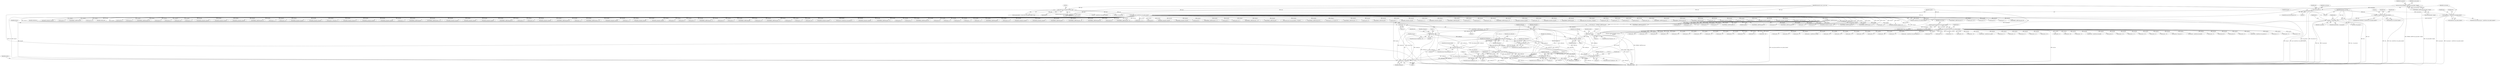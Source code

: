 digraph "0_tcpdump_289c672020280529fd382f3502efab7100d638ec@pointer" {
"1001858" [label="(Call,obj_tptr + 12)"];
"1000314" [label="(Call,obj_tptr=tptr+sizeof(struct rsvp_object_header))"];
"1000184" [label="(Call,(const struct rsvp_object_header *)tptr)"];
"1000148" [label="(MethodParameterIn,const u_char *tptr)"];
"1001706" [label="(Call,EXTRACT_16BITS(obj_tptr))"];
"1001893" [label="(Call,obj_tptr+=subobj_len)"];
"1001864" [label="(Call,subobj_len < 8)"];
"1001751" [label="(Call,subobj_len > total_subobj_len)"];
"1001748" [label="(Call,subobj_len < 4)"];
"1001704" [label="(Call,subobj_len  = EXTRACT_16BITS(obj_tptr))"];
"1001700" [label="(Call,total_subobj_len < 4)"];
"1001695" [label="(Call,total_subobj_len > 0)"];
"1001890" [label="(Call,total_subobj_len-=subobj_len)"];
"1001765" [label="(Call,subobj_len < 8)"];
"1001824" [label="(Call,subobj_len < 16)"];
"1001786" [label="(Call,subobj_len < 20)"];
"1001691" [label="(Call,total_subobj_len = obj_tlen)"];
"1001685" [label="(Call,obj_tlen < 4)"];
"1000320" [label="(Call,obj_tlen=rsvp_obj_len-sizeof(struct rsvp_object_header))"];
"1000322" [label="(Call,rsvp_obj_len-sizeof(struct rsvp_object_header))"];
"1000301" [label="(Call,tlen < rsvp_obj_len)"];
"1000172" [label="(Call,tlen>=sizeof(struct rsvp_object_header))"];
"1000150" [label="(MethodParameterIn,u_int tlen)"];
"1000215" [label="(Call,rsvp_obj_len < sizeof(struct rsvp_object_header))"];
"1000199" [label="(Call,rsvp_obj_len % 4)"];
"1000187" [label="(Call,rsvp_obj_len=EXTRACT_16BITS(rsvp_obj_header->length))"];
"1000189" [label="(Call,EXTRACT_16BITS(rsvp_obj_header->length))"];
"1001284" [label="(Call,EXTRACT_16BITS(obj_tptr+2))"];
"1000182" [label="(Call,rsvp_obj_header = (const struct rsvp_object_header *)tptr)"];
"1002568" [label="(Call,obj_tptr+=16)"];
"1002750" [label="(Call,obj_tptr+17)"];
"1001747" [label="(Call,subobj_len < 4 || subobj_len > total_subobj_len)"];
"1001853" [label="(Call,EXTRACT_32BITS(obj_tptr+8))"];
"1001690" [label="(Literal,1)"];
"1001192" [label="(Call,obj_tptr+4)"];
"1002236" [label="(Call,obj_tlen < 20)"];
"1002951" [label="(Call,obj_tptr + 1)"];
"1002755" [label="(Call,EXTRACT_16BITS(obj_tptr+18))"];
"1000315" [label="(Identifier,obj_tptr)"];
"1001847" [label="(Call,EXTRACT_32BITS(obj_tptr+4))"];
"1001848" [label="(Call,obj_tptr+4)"];
"1001700" [label="(Call,total_subobj_len < 4)"];
"1000349" [label="(Call,obj_tlen < 8)"];
"1002176" [label="(Call,obj_tlen < 20)"];
"1000314" [label="(Call,obj_tptr=tptr+sizeof(struct rsvp_object_header))"];
"1000186" [label="(Identifier,tptr)"];
"1001695" [label="(Call,total_subobj_len > 0)"];
"1001766" [label="(Identifier,subobj_len)"];
"1001477" [label="(Call,obj_tlen-=*(obj_tptr+1))"];
"1000681" [label="(Call,ipaddr_string(ndo, obj_tptr))"];
"1002660" [label="(Call,obj_tptr+5)"];
"1003183" [label="(Call,EXTRACT_16BITS(obj_tptr))"];
"1001753" [label="(Identifier,total_subobj_len)"];
"1000301" [label="(Call,tlen < rsvp_obj_len)"];
"1003384" [label="(Literal,0)"];
"1000695" [label="(Call,obj_tlen < sizeof(struct in6_addr))"];
"1001918" [label="(Call,obj_tlen < 8)"];
"1001073" [label="(Call,obj_tptr+=4)"];
"1001686" [label="(Identifier,obj_tlen)"];
"1001658" [label="(Call,obj_tptr+3)"];
"1001666" [label="(Call,obj_tptr+3)"];
"1001208" [label="(Call,EXTRACT_16BITS(obj_tptr+4))"];
"1001453" [label="(Call,obj_tptr+2)"];
"1001480" [label="(Call,obj_tptr+1)"];
"1002756" [label="(Call,obj_tptr+18)"];
"1001787" [label="(Identifier,subobj_len)"];
"1001129" [label="(Call,obj_tptr + 6)"];
"1000410" [label="(Call,ip6addr_string(ndo, obj_tptr))"];
"1002323" [label="(Call,ipaddr_string(ndo, obj_tptr))"];
"1003380" [label="(Call,tlen-=rsvp_obj_len)"];
"1001705" [label="(Identifier,subobj_len)"];
"1003324" [label="(Call,ip6addr_string(ndo, obj_tptr))"];
"1001873" [label="(Identifier,ndo)"];
"1000217" [label="(Call,sizeof(struct rsvp_object_header))"];
"1000843" [label="(Call,EXTRACT_24BITS(obj_tptr+1))"];
"1002801" [label="(Call,obj_tlen-=20)"];
"1002731" [label="(Call,obj_tlen-=8)"];
"1001323" [label="(Call,obj_tptr + 1)"];
"1002957" [label="(Call,obj_tptr+=4)"];
"1000867" [label="(Call,obj_tlen < 8)"];
"1001894" [label="(Identifier,obj_tptr)"];
"1002398" [label="(Call,obj_tlen < sizeof(struct rsvp_obj_frr_t))"];
"1000179" [label="(Identifier,tptr)"];
"1000176" [label="(Block,)"];
"1000463" [label="(Call,ip6addr_string(ndo, obj_tptr))"];
"1000571" [label="(Call,ipaddr_string(ndo, obj_tptr))"];
"1001483" [label="(Call,obj_tptr+=*(obj_tptr+1))"];
"1001694" [label="(ControlStructure,while(total_subobj_len > 0))"];
"1001405" [label="(Call,ipaddr_string(ndo, obj_tptr+2))"];
"1001773" [label="(Identifier,ndo)"];
"1001891" [label="(Identifier,total_subobj_len)"];
"1000709" [label="(Call,ip6addr_string(ndo, obj_tptr))"];
"1002280" [label="(Call,ip6addr_string(ndo, obj_tptr))"];
"1001289" [label="(Call,obj_tptr + 2)"];
"1003154" [label="(Call,EXTRACT_32BITS(obj_tptr))"];
"1001095" [label="(Call,EXTRACT_16BITS(obj_tptr + 2))"];
"1001702" [label="(Literal,4)"];
"1001826" [label="(Literal,16)"];
"1003286" [label="(Call,obj_tlen < 4)"];
"1001801" [label="(Call,obj_tptr + 4)"];
"1002595" [label="(Call,ipaddr_string(ndo, obj_tptr))"];
"1001895" [label="(Identifier,subobj_len)"];
"1001014" [label="(Call,ipaddr_string(ndo, obj_tptr))"];
"1002160" [label="(Call,ipaddr_string(ndo, obj_tptr))"];
"1002665" [label="(Call,EXTRACT_16BITS(obj_tptr+6))"];
"1001448" [label="(Call,obj_tptr+2)"];
"1001295" [label="(Call,obj_tptr+=4)"];
"1001719" [label="(Call,EXTRACT_16BITS(obj_tptr+2))"];
"1001696" [label="(Identifier,total_subobj_len)"];
"1001239" [label="(Call,obj_tlen < 4)"];
"1002206" [label="(Call,obj_tlen < 20)"];
"1001854" [label="(Call,obj_tptr+8)"];
"1000328" [label="(Call,ND_TTEST2(*tptr, rsvp_obj_len))"];
"1002353" [label="(Call,ipaddr_string(ndo, obj_tptr))"];
"1001678" [label="(Block,)"];
"1001748" [label="(Call,subobj_len < 4)"];
"1000321" [label="(Identifier,obj_tlen)"];
"1000897" [label="(Call,obj_tlen < 20)"];
"1001825" [label="(Identifier,subobj_len)"];
"1001749" [label="(Identifier,subobj_len)"];
"1001311" [label="(Call,obj_tlen >= 4)"];
"1001142" [label="(Call,EXTRACT_16BITS(obj_tptr+8))"];
"1001879" [label="(Call,EXTRACT_32BITS(obj_tptr + 4))"];
"1001179" [label="(Call,obj_tptr + 2)"];
"1001890" [label="(Call,total_subobj_len-=subobj_len)"];
"1001221" [label="(Call,EXTRACT_16BITS(obj_tptr + 4))"];
"1000911" [label="(Call,ip6addr_string(ndo, obj_tptr))"];
"1001791" [label="(Literal,1)"];
"1001841" [label="(Call,obj_tptr+4)"];
"1001751" [label="(Call,subobj_len > total_subobj_len)"];
"1000215" [label="(Call,rsvp_obj_len < sizeof(struct rsvp_object_header))"];
"1001096" [label="(Call,obj_tptr + 2)"];
"1003299" [label="(Call,ipaddr_string(ndo, obj_tptr))"];
"1001864" [label="(Call,subobj_len < 8)"];
"1001794" [label="(Identifier,ndo)"];
"1003240" [label="(Call,obj_tlen-=4)"];
"1000171" [label="(ControlStructure,while(tlen>=sizeof(struct rsvp_object_header)))"];
"1000205" [label="(Identifier,ndo)"];
"1000323" [label="(Identifier,rsvp_obj_len)"];
"1002677" [label="(Call,ipaddr_string(ndo, obj_tptr))"];
"1001692" [label="(Identifier,total_subobj_len)"];
"1001470" [label="(Call,obj_tptr+3)"];
"1001377" [label="(Call,obj_tptr+6)"];
"1000520" [label="(Call,obj_tlen < 12)"];
"1000189" [label="(Call,EXTRACT_16BITS(rsvp_obj_header->length))"];
"1001701" [label="(Identifier,total_subobj_len)"];
"1001407" [label="(Call,obj_tptr+2)"];
"1002741" [label="(Call,obj_tlen < 20)"];
"1001687" [label="(Literal,4)"];
"1001693" [label="(Identifier,obj_tlen)"];
"1001052" [label="(Call,obj_tlen >= 4)"];
"1000216" [label="(Identifier,rsvp_obj_len)"];
"1000200" [label="(Identifier,rsvp_obj_len)"];
"1003368" [label="(Call,tptr + sizeof(struct rsvp_object_header))"];
"1002583" [label="(Call,obj_tlen >= 8)"];
"1000557" [label="(Call,obj_tlen < 12)"];
"1001866" [label="(Literal,8)"];
"1001996" [label="(Call,obj_tlen < 4)"];
"1002950" [label="(Call,EXTRACT_24BITS(obj_tptr + 1))"];
"1001858" [label="(Call,obj_tptr + 12)"];
"1001587" [label="(Call,obj_tptr+3)"];
"1001277" [label="(Call,obj_tptr+1)"];
"1002009" [label="(Call,EXTRACT_32BITS(obj_tptr))"];
"1000852" [label="(Call,obj_tptr+=4)"];
"1001066" [label="(Call,EXTRACT_16BITS(obj_tptr + 2))"];
"1001462" [label="(Call,obj_tptr+3)"];
"1001892" [label="(Identifier,subobj_len)"];
"1002053" [label="(Call,obj_tptr + 2)"];
"1002734" [label="(Call,obj_tptr+=8)"];
"1001079" [label="(Call,obj_tlen < 12)"];
"1001823" [label="(ControlStructure,if (subobj_len < 16))"];
"1002339" [label="(Call,obj_tlen < 16)"];
"1001720" [label="(Call,obj_tptr+2)"];
"1000644" [label="(Call,ip6addr_string(ndo, obj_tptr))"];
"1002934" [label="(Call,obj_tlen < 8)"];
"1002484" [label="(Call,obj_tptr+=sizeof(struct rsvp_obj_frr_t))"];
"1003377" [label="(Call,tptr+=rsvp_obj_len)"];
"1001684" [label="(ControlStructure,if (obj_tlen < 4))"];
"1000941" [label="(Call,ip6addr_string(ndo, obj_tptr))"];
"1001473" [label="(Call,EXTRACT_32BITS(obj_tptr + 4))"];
"1002828" [label="(Call,obj_tptr+2)"];
"1001863" [label="(ControlStructure,if (subobj_len < 8))"];
"1001646" [label="(Call,obj_tptr+2)"];
"1001703" [label="(ControlStructure,goto invalid;)"];
"1001833" [label="(Identifier,ndo)"];
"1001896" [label="(Call,obj_tlen+=subobj_len)"];
"1001780" [label="(Call,obj_tptr + 4)"];
"1002266" [label="(Call,obj_tlen < 40)"];
"1001578" [label="(Call,obj_tlen < 4)"];
"1000330" [label="(Identifier,tptr)"];
"1001191" [label="(Call,EXTRACT_32BITS(obj_tptr+4))"];
"1001897" [label="(Identifier,obj_tlen)"];
"1001698" [label="(Block,)"];
"1002651" [label="(Call,obj_tlen < 8)"];
"1003225" [label="(Call,obj_tptr+4)"];
"1001502" [label="(Call,obj_tlen < 8)"];
"1001222" [label="(Call,obj_tptr + 4)"];
"1000602" [label="(Call,obj_tlen < sizeof(struct in_addr))"];
"1001954" [label="(Call,obj_tlen < 20)"];
"1003311" [label="(Call,obj_tlen < 16)"];
"1001209" [label="(Call,obj_tptr+4)"];
"1001712" [label="(Call,obj_tptr+2)"];
"1001691" [label="(Call,total_subobj_len = obj_tlen)"];
"1001770" [label="(Literal,1)"];
"1000781" [label="(Call,obj_tlen < 12)"];
"1000303" [label="(Identifier,rsvp_obj_len)"];
"1001419" [label="(Call,obj_tptr + 7)"];
"1000222" [label="(Identifier,ndo)"];
"1000485" [label="(Call,obj_tlen < 26)"];
"1002031" [label="(Call,obj_tlen < 4)"];
"1001706" [label="(Call,EXTRACT_16BITS(obj_tptr))"];
"1001067" [label="(Call,obj_tptr + 2)"];
"1002629" [label="(Call,EXTRACT_32BITS(obj_tptr))"];
"1000190" [label="(Call,rsvp_obj_header->length)"];
"1001233" [label="(Call,obj_tptr+=12)"];
"1000984" [label="(Call,ipaddr_string(ndo, obj_tptr))"];
"1000148" [label="(MethodParameterIn,const u_char *tptr)"];
"1000449" [label="(Call,obj_tlen < 36)"];
"1002819" [label="(Call,obj_tlen < 4)"];
"1002190" [label="(Call,ip6addr_string(ndo, obj_tptr))"];
"1001697" [label="(Literal,0)"];
"1002995" [label="(Call,obj_tlen < sizeof(struct rsvp_obj_integrity_t))"];
"1000795" [label="(Call,EXTRACT_32BITS(obj_tptr))"];
"1000320" [label="(Call,obj_tlen=rsvp_obj_len-sizeof(struct rsvp_object_header))"];
"1000300" [label="(ControlStructure,if(tlen < rsvp_obj_len))"];
"1001178" [label="(Call,EXTRACT_16BITS(obj_tptr + 2))"];
"1000826" [label="(Call,obj_tlen < 4)"];
"1001704" [label="(Call,subobj_len  = EXTRACT_16BITS(obj_tptr))"];
"1001122" [label="(Call,EXTRACT_16BITS(obj_tptr+4))"];
"1001788" [label="(Literal,20)"];
"1001199" [label="(Call,obj_tptr+8)"];
"1001128" [label="(Call,EXTRACT_16BITS(obj_tptr + 6))"];
"1001617" [label="(Call,obj_tptr + 4 + i)"];
"1001412" [label="(Call,obj_tptr+6)"];
"1001932" [label="(Call,ipaddr_string(ndo, obj_tptr))"];
"1001968" [label="(Call,ip6addr_string(ndo, obj_tptr))"];
"1001685" [label="(Call,obj_tlen < 4)"];
"1002666" [label="(Call,obj_tptr+6)"];
"1001288" [label="(Call,EXTRACT_16BITS(obj_tptr + 2))"];
"1001752" [label="(Identifier,subobj_len)"];
"1001285" [label="(Call,obj_tptr+2)"];
"1001857" [label="(Call,EXTRACT_32BITS(obj_tptr + 12))"];
"1001750" [label="(Literal,4)"];
"1003235" [label="(Call,obj_tptr+=12)"];
"1001900" [label="(Identifier,total_subobj_len)"];
"1000757" [label="(Call,obj_tlen < 4)"];
"1000174" [label="(Call,sizeof(struct rsvp_object_header))"];
"1001540" [label="(Call,obj_tlen < 8)"];
"1000150" [label="(MethodParameterIn,u_int tlen)"];
"1001148" [label="(Call,EXTRACT_16BITS(obj_tptr + 10))"];
"1001859" [label="(Identifier,obj_tptr)"];
"1002839" [label="(Call,EXTRACT_16BITS(obj_tptr))"];
"1001893" [label="(Call,obj_tptr+=subobj_len)"];
"1003006" [label="(Call,(const struct rsvp_obj_integrity_t *)obj_tptr)"];
"1001198" [label="(Call,EXTRACT_32BITS(obj_tptr+8))"];
"1001661" [label="(Call,obj_tptr+=4+*(obj_tptr+3))"];
"1001764" [label="(ControlStructure,if (subobj_len < 8))"];
"1002052" [label="(Call,EXTRACT_16BITS(obj_tptr + 2))"];
"1002309" [label="(Call,obj_tlen < 8)"];
"1002491" [label="(Call,obj_tlen < 16)"];
"1000324" [label="(Call,sizeof(struct rsvp_object_header))"];
"1003243" [label="(Call,obj_tptr+=4)"];
"1001516" [label="(Call,EXTRACT_32BITS(obj_tptr))"];
"1000667" [label="(Call,obj_tlen < sizeof(struct in_addr))"];
"1001486" [label="(Call,obj_tptr+1)"];
"1001778" [label="(Call,ipaddr_string(ndo, obj_tptr + 4))"];
"1000881" [label="(Call,ipaddr_string(ndo, obj_tptr))"];
"1001474" [label="(Call,obj_tptr + 4)"];
"1001880" [label="(Call,obj_tptr + 4)"];
"1002146" [label="(Call,obj_tlen < 8)"];
"1000307" [label="(Identifier,ndo)"];
"1000198" [label="(ControlStructure,if(rsvp_obj_len % 4))"];
"1000188" [label="(Identifier,rsvp_obj_len)"];
"1003409" [label="(MethodReturn,RET)"];
"1000316" [label="(Call,tptr+sizeof(struct rsvp_object_header))"];
"1001840" [label="(Call,EXTRACT_32BITS(obj_tptr+4))"];
"1001785" [label="(ControlStructure,if (subobj_len < 20))"];
"1003366" [label="(Call,print_unknown_data(ndo, tptr + sizeof(struct rsvp_object_header), \"\n\t    \", /* FIXME indentation */\n                               rsvp_obj_len - sizeof(struct rsvp_object_header)))"];
"1002220" [label="(Call,ip6addr_string(ndo, obj_tptr))"];
"1000194" [label="(Identifier,rsvp_obj_ctype)"];
"1001865" [label="(Identifier,subobj_len)"];
"1001786" [label="(Call,subobj_len < 20)"];
"1003138" [label="(Call,obj_tlen < 4)"];
"1001767" [label="(Literal,8)"];
"1000499" [label="(Call,EXTRACT_32BITS(obj_tptr))"];
"1001272" [label="(Call,obj_tptr+1)"];
"1001638" [label="(Call,obj_tptr+1)"];
"1000970" [label="(Call,obj_tlen < 8)"];
"1001156" [label="(Call,obj_tptr+=12)"];
"1000184" [label="(Call,(const struct rsvp_object_header *)tptr)"];
"1001830" [label="(Literal,1)"];
"1003228" [label="(Call,EXTRACT_32BITS(obj_tptr + 8))"];
"1000616" [label="(Call,ipaddr_string(ndo, obj_tptr))"];
"1001711" [label="(Call,EXTRACT_16BITS(obj_tptr+2))"];
"1001699" [label="(ControlStructure,if (total_subobj_len < 4))"];
"1000735" [label="(Call,obj_tlen >= 4)"];
"1000214" [label="(ControlStructure,if(rsvp_obj_len < sizeof(struct rsvp_object_header)))"];
"1003229" [label="(Call,obj_tptr + 8)"];
"1001709" [label="(Identifier,subobj_type)"];
"1002767" [label="(Call,ip6addr_string(ndo, obj_tptr))"];
"1001554" [label="(Call,EXTRACT_32BITS(obj_tptr))"];
"1000396" [label="(Call,obj_tlen < 20)"];
"1001765" [label="(Call,subobj_len < 8)"];
"1002390" [label="(Call,(const struct rsvp_obj_frr_t *)obj_tptr)"];
"1003350" [label="(Call,print_unknown_data(ndo, obj_tptr, \"\n\t    \", obj_tlen))"];
"1003174" [label="(Call,obj_tlen < 4)"];
"1000187" [label="(Call,rsvp_obj_len=EXTRACT_16BITS(rsvp_obj_header->length))"];
"1000927" [label="(Call,obj_tlen < 40)"];
"1002804" [label="(Call,obj_tptr+=20)"];
"1001162" [label="(Call,obj_tlen < 12)"];
"1001650" [label="(Call,obj_tptr + 2)"];
"1000630" [label="(Call,obj_tlen < sizeof(struct in6_addr))"];
"1001123" [label="(Call,obj_tptr+4)"];
"1002632" [label="(Call,obj_tlen-=4)"];
"1000322" [label="(Call,rsvp_obj_len-sizeof(struct rsvp_object_header))"];
"1001707" [label="(Identifier,obj_tptr)"];
"1001870" [label="(Literal,1)"];
"1001000" [label="(Call,obj_tlen < 16)"];
"1001143" [label="(Call,obj_tptr+8)"];
"1000238" [label="(Identifier,ndo)"];
"1000201" [label="(Literal,4)"];
"1002057" [label="(Call,obj_tptr+=4)"];
"1002827" [label="(Call,EXTRACT_16BITS(obj_tptr+2))"];
"1003224" [label="(Call,EXTRACT_32BITS(obj_tptr+4))"];
"1000746" [label="(Call,EXTRACT_32BITS(obj_tptr))"];
"1001824" [label="(Call,subobj_len < 16)"];
"1003210" [label="(Call,obj_tlen < 12)"];
"1001107" [label="(Call,obj_tptr + 4)"];
"1002250" [label="(Call,ipaddr_string(ndo, obj_tptr))"];
"1001799" [label="(Call,ip6addr_string(ndo, obj_tptr + 4))"];
"1000173" [label="(Identifier,tlen)"];
"1001149" [label="(Call,obj_tptr + 10)"];
"1000844" [label="(Call,obj_tptr+1)"];
"1000363" [label="(Call,ipaddr_string(ndo, obj_tptr))"];
"1000534" [label="(Call,ipaddr_string(ndo, obj_tptr))"];
"1000770" [label="(Call,EXTRACT_32BITS(obj_tptr))"];
"1000302" [label="(Identifier,tlen)"];
"1001860" [label="(Literal,12)"];
"1000172" [label="(Call,tlen>=sizeof(struct rsvp_object_header))"];
"1000199" [label="(Call,rsvp_obj_len % 4)"];
"1001858" -> "1001857"  [label="AST: "];
"1001858" -> "1001860"  [label="CFG: "];
"1001859" -> "1001858"  [label="AST: "];
"1001860" -> "1001858"  [label="AST: "];
"1001857" -> "1001858"  [label="CFG: "];
"1001858" -> "1003409"  [label="DDG: obj_tptr"];
"1000314" -> "1001858"  [label="DDG: obj_tptr"];
"1001706" -> "1001858"  [label="DDG: obj_tptr"];
"1000314" -> "1000176"  [label="AST: "];
"1000314" -> "1000316"  [label="CFG: "];
"1000315" -> "1000314"  [label="AST: "];
"1000316" -> "1000314"  [label="AST: "];
"1000321" -> "1000314"  [label="CFG: "];
"1000314" -> "1003409"  [label="DDG: obj_tptr"];
"1000314" -> "1003409"  [label="DDG: tptr+sizeof(struct rsvp_object_header)"];
"1000184" -> "1000314"  [label="DDG: tptr"];
"1000148" -> "1000314"  [label="DDG: tptr"];
"1000314" -> "1000363"  [label="DDG: obj_tptr"];
"1000314" -> "1000410"  [label="DDG: obj_tptr"];
"1000314" -> "1000463"  [label="DDG: obj_tptr"];
"1000314" -> "1000499"  [label="DDG: obj_tptr"];
"1000314" -> "1000534"  [label="DDG: obj_tptr"];
"1000314" -> "1000571"  [label="DDG: obj_tptr"];
"1000314" -> "1000616"  [label="DDG: obj_tptr"];
"1000314" -> "1000644"  [label="DDG: obj_tptr"];
"1000314" -> "1000681"  [label="DDG: obj_tptr"];
"1000314" -> "1000709"  [label="DDG: obj_tptr"];
"1000314" -> "1000746"  [label="DDG: obj_tptr"];
"1000314" -> "1000770"  [label="DDG: obj_tptr"];
"1000314" -> "1000795"  [label="DDG: obj_tptr"];
"1000314" -> "1000843"  [label="DDG: obj_tptr"];
"1000314" -> "1000844"  [label="DDG: obj_tptr"];
"1000314" -> "1000852"  [label="DDG: obj_tptr"];
"1000314" -> "1000881"  [label="DDG: obj_tptr"];
"1000314" -> "1000911"  [label="DDG: obj_tptr"];
"1000314" -> "1000941"  [label="DDG: obj_tptr"];
"1000314" -> "1000984"  [label="DDG: obj_tptr"];
"1000314" -> "1001014"  [label="DDG: obj_tptr"];
"1000314" -> "1001066"  [label="DDG: obj_tptr"];
"1000314" -> "1001067"  [label="DDG: obj_tptr"];
"1000314" -> "1001073"  [label="DDG: obj_tptr"];
"1000314" -> "1001095"  [label="DDG: obj_tptr"];
"1000314" -> "1001096"  [label="DDG: obj_tptr"];
"1000314" -> "1001107"  [label="DDG: obj_tptr"];
"1000314" -> "1001122"  [label="DDG: obj_tptr"];
"1000314" -> "1001123"  [label="DDG: obj_tptr"];
"1000314" -> "1001128"  [label="DDG: obj_tptr"];
"1000314" -> "1001129"  [label="DDG: obj_tptr"];
"1000314" -> "1001142"  [label="DDG: obj_tptr"];
"1000314" -> "1001143"  [label="DDG: obj_tptr"];
"1000314" -> "1001148"  [label="DDG: obj_tptr"];
"1000314" -> "1001149"  [label="DDG: obj_tptr"];
"1000314" -> "1001156"  [label="DDG: obj_tptr"];
"1000314" -> "1001178"  [label="DDG: obj_tptr"];
"1000314" -> "1001179"  [label="DDG: obj_tptr"];
"1000314" -> "1001191"  [label="DDG: obj_tptr"];
"1000314" -> "1001192"  [label="DDG: obj_tptr"];
"1000314" -> "1001198"  [label="DDG: obj_tptr"];
"1000314" -> "1001199"  [label="DDG: obj_tptr"];
"1000314" -> "1001208"  [label="DDG: obj_tptr"];
"1000314" -> "1001209"  [label="DDG: obj_tptr"];
"1000314" -> "1001221"  [label="DDG: obj_tptr"];
"1000314" -> "1001222"  [label="DDG: obj_tptr"];
"1000314" -> "1001233"  [label="DDG: obj_tptr"];
"1000314" -> "1001272"  [label="DDG: obj_tptr"];
"1000314" -> "1001277"  [label="DDG: obj_tptr"];
"1000314" -> "1001284"  [label="DDG: obj_tptr"];
"1000314" -> "1001285"  [label="DDG: obj_tptr"];
"1000314" -> "1001288"  [label="DDG: obj_tptr"];
"1000314" -> "1001289"  [label="DDG: obj_tptr"];
"1000314" -> "1001295"  [label="DDG: obj_tptr"];
"1000314" -> "1001323"  [label="DDG: obj_tptr"];
"1000314" -> "1001377"  [label="DDG: obj_tptr"];
"1000314" -> "1001405"  [label="DDG: obj_tptr"];
"1000314" -> "1001407"  [label="DDG: obj_tptr"];
"1000314" -> "1001412"  [label="DDG: obj_tptr"];
"1000314" -> "1001419"  [label="DDG: obj_tptr"];
"1000314" -> "1001448"  [label="DDG: obj_tptr"];
"1000314" -> "1001453"  [label="DDG: obj_tptr"];
"1000314" -> "1001462"  [label="DDG: obj_tptr"];
"1000314" -> "1001470"  [label="DDG: obj_tptr"];
"1000314" -> "1001473"  [label="DDG: obj_tptr"];
"1000314" -> "1001474"  [label="DDG: obj_tptr"];
"1000314" -> "1001480"  [label="DDG: obj_tptr"];
"1000314" -> "1001483"  [label="DDG: obj_tptr"];
"1000314" -> "1001486"  [label="DDG: obj_tptr"];
"1000314" -> "1001516"  [label="DDG: obj_tptr"];
"1000314" -> "1001554"  [label="DDG: obj_tptr"];
"1000314" -> "1001587"  [label="DDG: obj_tptr"];
"1000314" -> "1001617"  [label="DDG: obj_tptr"];
"1000314" -> "1001638"  [label="DDG: obj_tptr"];
"1000314" -> "1001646"  [label="DDG: obj_tptr"];
"1000314" -> "1001650"  [label="DDG: obj_tptr"];
"1000314" -> "1001658"  [label="DDG: obj_tptr"];
"1000314" -> "1001661"  [label="DDG: obj_tptr"];
"1000314" -> "1001666"  [label="DDG: obj_tptr"];
"1000314" -> "1001706"  [label="DDG: obj_tptr"];
"1000314" -> "1001778"  [label="DDG: obj_tptr"];
"1000314" -> "1001780"  [label="DDG: obj_tptr"];
"1000314" -> "1001799"  [label="DDG: obj_tptr"];
"1000314" -> "1001801"  [label="DDG: obj_tptr"];
"1000314" -> "1001840"  [label="DDG: obj_tptr"];
"1000314" -> "1001841"  [label="DDG: obj_tptr"];
"1000314" -> "1001847"  [label="DDG: obj_tptr"];
"1000314" -> "1001848"  [label="DDG: obj_tptr"];
"1000314" -> "1001853"  [label="DDG: obj_tptr"];
"1000314" -> "1001854"  [label="DDG: obj_tptr"];
"1000314" -> "1001857"  [label="DDG: obj_tptr"];
"1000314" -> "1001879"  [label="DDG: obj_tptr"];
"1000314" -> "1001880"  [label="DDG: obj_tptr"];
"1000314" -> "1001893"  [label="DDG: obj_tptr"];
"1000314" -> "1001932"  [label="DDG: obj_tptr"];
"1000314" -> "1001968"  [label="DDG: obj_tptr"];
"1000314" -> "1002009"  [label="DDG: obj_tptr"];
"1000314" -> "1002052"  [label="DDG: obj_tptr"];
"1000314" -> "1002053"  [label="DDG: obj_tptr"];
"1000314" -> "1002057"  [label="DDG: obj_tptr"];
"1000314" -> "1002160"  [label="DDG: obj_tptr"];
"1000314" -> "1002190"  [label="DDG: obj_tptr"];
"1000314" -> "1002220"  [label="DDG: obj_tptr"];
"1000314" -> "1002250"  [label="DDG: obj_tptr"];
"1000314" -> "1002280"  [label="DDG: obj_tptr"];
"1000314" -> "1002323"  [label="DDG: obj_tptr"];
"1000314" -> "1002353"  [label="DDG: obj_tptr"];
"1000314" -> "1002390"  [label="DDG: obj_tptr"];
"1000314" -> "1002484"  [label="DDG: obj_tptr"];
"1000314" -> "1002568"  [label="DDG: obj_tptr"];
"1000314" -> "1002595"  [label="DDG: obj_tptr"];
"1000314" -> "1002629"  [label="DDG: obj_tptr"];
"1000314" -> "1002660"  [label="DDG: obj_tptr"];
"1000314" -> "1002665"  [label="DDG: obj_tptr"];
"1000314" -> "1002666"  [label="DDG: obj_tptr"];
"1000314" -> "1002677"  [label="DDG: obj_tptr"];
"1000314" -> "1002734"  [label="DDG: obj_tptr"];
"1000314" -> "1002750"  [label="DDG: obj_tptr"];
"1000314" -> "1002755"  [label="DDG: obj_tptr"];
"1000314" -> "1002756"  [label="DDG: obj_tptr"];
"1000314" -> "1002767"  [label="DDG: obj_tptr"];
"1000314" -> "1002804"  [label="DDG: obj_tptr"];
"1000314" -> "1002827"  [label="DDG: obj_tptr"];
"1000314" -> "1002828"  [label="DDG: obj_tptr"];
"1000314" -> "1002839"  [label="DDG: obj_tptr"];
"1000314" -> "1002950"  [label="DDG: obj_tptr"];
"1000314" -> "1002951"  [label="DDG: obj_tptr"];
"1000314" -> "1002957"  [label="DDG: obj_tptr"];
"1000314" -> "1003006"  [label="DDG: obj_tptr"];
"1000314" -> "1003154"  [label="DDG: obj_tptr"];
"1000314" -> "1003183"  [label="DDG: obj_tptr"];
"1000314" -> "1003224"  [label="DDG: obj_tptr"];
"1000314" -> "1003225"  [label="DDG: obj_tptr"];
"1000314" -> "1003228"  [label="DDG: obj_tptr"];
"1000314" -> "1003229"  [label="DDG: obj_tptr"];
"1000314" -> "1003235"  [label="DDG: obj_tptr"];
"1000314" -> "1003243"  [label="DDG: obj_tptr"];
"1000314" -> "1003299"  [label="DDG: obj_tptr"];
"1000314" -> "1003324"  [label="DDG: obj_tptr"];
"1000314" -> "1003350"  [label="DDG: obj_tptr"];
"1000184" -> "1000182"  [label="AST: "];
"1000184" -> "1000186"  [label="CFG: "];
"1000185" -> "1000184"  [label="AST: "];
"1000186" -> "1000184"  [label="AST: "];
"1000182" -> "1000184"  [label="CFG: "];
"1000184" -> "1003409"  [label="DDG: tptr"];
"1000184" -> "1000182"  [label="DDG: tptr"];
"1000148" -> "1000184"  [label="DDG: tptr"];
"1000184" -> "1000316"  [label="DDG: tptr"];
"1000184" -> "1003366"  [label="DDG: tptr"];
"1000184" -> "1003368"  [label="DDG: tptr"];
"1000184" -> "1003377"  [label="DDG: tptr"];
"1000148" -> "1000144"  [label="AST: "];
"1000148" -> "1003409"  [label="DDG: tptr"];
"1000148" -> "1000316"  [label="DDG: tptr"];
"1000148" -> "1003366"  [label="DDG: tptr"];
"1000148" -> "1003368"  [label="DDG: tptr"];
"1000148" -> "1003377"  [label="DDG: tptr"];
"1001706" -> "1001704"  [label="AST: "];
"1001706" -> "1001707"  [label="CFG: "];
"1001707" -> "1001706"  [label="AST: "];
"1001704" -> "1001706"  [label="CFG: "];
"1001706" -> "1001704"  [label="DDG: obj_tptr"];
"1001893" -> "1001706"  [label="DDG: obj_tptr"];
"1001706" -> "1001711"  [label="DDG: obj_tptr"];
"1001706" -> "1001712"  [label="DDG: obj_tptr"];
"1001706" -> "1001719"  [label="DDG: obj_tptr"];
"1001706" -> "1001720"  [label="DDG: obj_tptr"];
"1001706" -> "1001778"  [label="DDG: obj_tptr"];
"1001706" -> "1001780"  [label="DDG: obj_tptr"];
"1001706" -> "1001799"  [label="DDG: obj_tptr"];
"1001706" -> "1001801"  [label="DDG: obj_tptr"];
"1001706" -> "1001840"  [label="DDG: obj_tptr"];
"1001706" -> "1001841"  [label="DDG: obj_tptr"];
"1001706" -> "1001847"  [label="DDG: obj_tptr"];
"1001706" -> "1001848"  [label="DDG: obj_tptr"];
"1001706" -> "1001853"  [label="DDG: obj_tptr"];
"1001706" -> "1001854"  [label="DDG: obj_tptr"];
"1001706" -> "1001857"  [label="DDG: obj_tptr"];
"1001706" -> "1001879"  [label="DDG: obj_tptr"];
"1001706" -> "1001880"  [label="DDG: obj_tptr"];
"1001706" -> "1001893"  [label="DDG: obj_tptr"];
"1001893" -> "1001698"  [label="AST: "];
"1001893" -> "1001895"  [label="CFG: "];
"1001894" -> "1001893"  [label="AST: "];
"1001895" -> "1001893"  [label="AST: "];
"1001897" -> "1001893"  [label="CFG: "];
"1001893" -> "1003409"  [label="DDG: obj_tptr"];
"1001864" -> "1001893"  [label="DDG: subobj_len"];
"1001765" -> "1001893"  [label="DDG: subobj_len"];
"1001824" -> "1001893"  [label="DDG: subobj_len"];
"1001751" -> "1001893"  [label="DDG: subobj_len"];
"1001786" -> "1001893"  [label="DDG: subobj_len"];
"1001748" -> "1001893"  [label="DDG: subobj_len"];
"1001864" -> "1001863"  [label="AST: "];
"1001864" -> "1001866"  [label="CFG: "];
"1001865" -> "1001864"  [label="AST: "];
"1001866" -> "1001864"  [label="AST: "];
"1001870" -> "1001864"  [label="CFG: "];
"1001873" -> "1001864"  [label="CFG: "];
"1001864" -> "1003409"  [label="DDG: subobj_len"];
"1001864" -> "1003409"  [label="DDG: subobj_len < 8"];
"1001751" -> "1001864"  [label="DDG: subobj_len"];
"1001748" -> "1001864"  [label="DDG: subobj_len"];
"1001864" -> "1001890"  [label="DDG: subobj_len"];
"1001864" -> "1001896"  [label="DDG: subobj_len"];
"1001751" -> "1001747"  [label="AST: "];
"1001751" -> "1001753"  [label="CFG: "];
"1001752" -> "1001751"  [label="AST: "];
"1001753" -> "1001751"  [label="AST: "];
"1001747" -> "1001751"  [label="CFG: "];
"1001751" -> "1003409"  [label="DDG: subobj_len"];
"1001751" -> "1003409"  [label="DDG: total_subobj_len"];
"1001751" -> "1001747"  [label="DDG: subobj_len"];
"1001751" -> "1001747"  [label="DDG: total_subobj_len"];
"1001748" -> "1001751"  [label="DDG: subobj_len"];
"1001700" -> "1001751"  [label="DDG: total_subobj_len"];
"1001751" -> "1001765"  [label="DDG: subobj_len"];
"1001751" -> "1001786"  [label="DDG: subobj_len"];
"1001751" -> "1001824"  [label="DDG: subobj_len"];
"1001751" -> "1001890"  [label="DDG: subobj_len"];
"1001751" -> "1001890"  [label="DDG: total_subobj_len"];
"1001751" -> "1001896"  [label="DDG: subobj_len"];
"1001748" -> "1001747"  [label="AST: "];
"1001748" -> "1001750"  [label="CFG: "];
"1001749" -> "1001748"  [label="AST: "];
"1001750" -> "1001748"  [label="AST: "];
"1001752" -> "1001748"  [label="CFG: "];
"1001747" -> "1001748"  [label="CFG: "];
"1001748" -> "1003409"  [label="DDG: subobj_len"];
"1001748" -> "1001747"  [label="DDG: subobj_len"];
"1001748" -> "1001747"  [label="DDG: 4"];
"1001704" -> "1001748"  [label="DDG: subobj_len"];
"1001748" -> "1001765"  [label="DDG: subobj_len"];
"1001748" -> "1001786"  [label="DDG: subobj_len"];
"1001748" -> "1001824"  [label="DDG: subobj_len"];
"1001748" -> "1001890"  [label="DDG: subobj_len"];
"1001748" -> "1001896"  [label="DDG: subobj_len"];
"1001704" -> "1001698"  [label="AST: "];
"1001705" -> "1001704"  [label="AST: "];
"1001709" -> "1001704"  [label="CFG: "];
"1001704" -> "1003409"  [label="DDG: EXTRACT_16BITS(obj_tptr)"];
"1001700" -> "1001699"  [label="AST: "];
"1001700" -> "1001702"  [label="CFG: "];
"1001701" -> "1001700"  [label="AST: "];
"1001702" -> "1001700"  [label="AST: "];
"1001703" -> "1001700"  [label="CFG: "];
"1001705" -> "1001700"  [label="CFG: "];
"1001700" -> "1003409"  [label="DDG: total_subobj_len < 4"];
"1001700" -> "1003409"  [label="DDG: total_subobj_len"];
"1001695" -> "1001700"  [label="DDG: total_subobj_len"];
"1001700" -> "1001890"  [label="DDG: total_subobj_len"];
"1001695" -> "1001694"  [label="AST: "];
"1001695" -> "1001697"  [label="CFG: "];
"1001696" -> "1001695"  [label="AST: "];
"1001697" -> "1001695"  [label="AST: "];
"1001701" -> "1001695"  [label="CFG: "];
"1001900" -> "1001695"  [label="CFG: "];
"1001695" -> "1003409"  [label="DDG: total_subobj_len"];
"1001695" -> "1003409"  [label="DDG: total_subobj_len > 0"];
"1001890" -> "1001695"  [label="DDG: total_subobj_len"];
"1001691" -> "1001695"  [label="DDG: total_subobj_len"];
"1001890" -> "1001698"  [label="AST: "];
"1001890" -> "1001892"  [label="CFG: "];
"1001891" -> "1001890"  [label="AST: "];
"1001892" -> "1001890"  [label="AST: "];
"1001894" -> "1001890"  [label="CFG: "];
"1001765" -> "1001890"  [label="DDG: subobj_len"];
"1001824" -> "1001890"  [label="DDG: subobj_len"];
"1001786" -> "1001890"  [label="DDG: subobj_len"];
"1001765" -> "1001764"  [label="AST: "];
"1001765" -> "1001767"  [label="CFG: "];
"1001766" -> "1001765"  [label="AST: "];
"1001767" -> "1001765"  [label="AST: "];
"1001770" -> "1001765"  [label="CFG: "];
"1001773" -> "1001765"  [label="CFG: "];
"1001765" -> "1003409"  [label="DDG: subobj_len"];
"1001765" -> "1003409"  [label="DDG: subobj_len < 8"];
"1001765" -> "1001896"  [label="DDG: subobj_len"];
"1001824" -> "1001823"  [label="AST: "];
"1001824" -> "1001826"  [label="CFG: "];
"1001825" -> "1001824"  [label="AST: "];
"1001826" -> "1001824"  [label="AST: "];
"1001830" -> "1001824"  [label="CFG: "];
"1001833" -> "1001824"  [label="CFG: "];
"1001824" -> "1003409"  [label="DDG: subobj_len"];
"1001824" -> "1003409"  [label="DDG: subobj_len < 16"];
"1001824" -> "1001896"  [label="DDG: subobj_len"];
"1001786" -> "1001785"  [label="AST: "];
"1001786" -> "1001788"  [label="CFG: "];
"1001787" -> "1001786"  [label="AST: "];
"1001788" -> "1001786"  [label="AST: "];
"1001791" -> "1001786"  [label="CFG: "];
"1001794" -> "1001786"  [label="CFG: "];
"1001786" -> "1003409"  [label="DDG: subobj_len < 20"];
"1001786" -> "1003409"  [label="DDG: subobj_len"];
"1001786" -> "1001896"  [label="DDG: subobj_len"];
"1001691" -> "1001678"  [label="AST: "];
"1001691" -> "1001693"  [label="CFG: "];
"1001692" -> "1001691"  [label="AST: "];
"1001693" -> "1001691"  [label="AST: "];
"1001696" -> "1001691"  [label="CFG: "];
"1001691" -> "1003409"  [label="DDG: obj_tlen"];
"1001685" -> "1001691"  [label="DDG: obj_tlen"];
"1001685" -> "1001684"  [label="AST: "];
"1001685" -> "1001687"  [label="CFG: "];
"1001686" -> "1001685"  [label="AST: "];
"1001687" -> "1001685"  [label="AST: "];
"1001690" -> "1001685"  [label="CFG: "];
"1001692" -> "1001685"  [label="CFG: "];
"1001685" -> "1003409"  [label="DDG: obj_tlen"];
"1001685" -> "1003409"  [label="DDG: obj_tlen < 4"];
"1000320" -> "1001685"  [label="DDG: obj_tlen"];
"1001685" -> "1001896"  [label="DDG: obj_tlen"];
"1000320" -> "1000176"  [label="AST: "];
"1000320" -> "1000322"  [label="CFG: "];
"1000321" -> "1000320"  [label="AST: "];
"1000322" -> "1000320"  [label="AST: "];
"1000330" -> "1000320"  [label="CFG: "];
"1000320" -> "1003409"  [label="DDG: rsvp_obj_len-sizeof(struct rsvp_object_header)"];
"1000320" -> "1003409"  [label="DDG: obj_tlen"];
"1000322" -> "1000320"  [label="DDG: rsvp_obj_len"];
"1000320" -> "1000349"  [label="DDG: obj_tlen"];
"1000320" -> "1000396"  [label="DDG: obj_tlen"];
"1000320" -> "1000449"  [label="DDG: obj_tlen"];
"1000320" -> "1000485"  [label="DDG: obj_tlen"];
"1000320" -> "1000520"  [label="DDG: obj_tlen"];
"1000320" -> "1000557"  [label="DDG: obj_tlen"];
"1000320" -> "1000602"  [label="DDG: obj_tlen"];
"1000320" -> "1000630"  [label="DDG: obj_tlen"];
"1000320" -> "1000667"  [label="DDG: obj_tlen"];
"1000320" -> "1000695"  [label="DDG: obj_tlen"];
"1000320" -> "1000735"  [label="DDG: obj_tlen"];
"1000320" -> "1000757"  [label="DDG: obj_tlen"];
"1000320" -> "1000781"  [label="DDG: obj_tlen"];
"1000320" -> "1000826"  [label="DDG: obj_tlen"];
"1000320" -> "1000867"  [label="DDG: obj_tlen"];
"1000320" -> "1000897"  [label="DDG: obj_tlen"];
"1000320" -> "1000927"  [label="DDG: obj_tlen"];
"1000320" -> "1000970"  [label="DDG: obj_tlen"];
"1000320" -> "1001000"  [label="DDG: obj_tlen"];
"1000320" -> "1001052"  [label="DDG: obj_tlen"];
"1000320" -> "1001079"  [label="DDG: obj_tlen"];
"1000320" -> "1001162"  [label="DDG: obj_tlen"];
"1000320" -> "1001239"  [label="DDG: obj_tlen"];
"1000320" -> "1001311"  [label="DDG: obj_tlen"];
"1000320" -> "1001477"  [label="DDG: obj_tlen"];
"1000320" -> "1001502"  [label="DDG: obj_tlen"];
"1000320" -> "1001540"  [label="DDG: obj_tlen"];
"1000320" -> "1001578"  [label="DDG: obj_tlen"];
"1000320" -> "1001896"  [label="DDG: obj_tlen"];
"1000320" -> "1001918"  [label="DDG: obj_tlen"];
"1000320" -> "1001954"  [label="DDG: obj_tlen"];
"1000320" -> "1001996"  [label="DDG: obj_tlen"];
"1000320" -> "1002031"  [label="DDG: obj_tlen"];
"1000320" -> "1002146"  [label="DDG: obj_tlen"];
"1000320" -> "1002176"  [label="DDG: obj_tlen"];
"1000320" -> "1002206"  [label="DDG: obj_tlen"];
"1000320" -> "1002236"  [label="DDG: obj_tlen"];
"1000320" -> "1002266"  [label="DDG: obj_tlen"];
"1000320" -> "1002309"  [label="DDG: obj_tlen"];
"1000320" -> "1002339"  [label="DDG: obj_tlen"];
"1000320" -> "1002398"  [label="DDG: obj_tlen"];
"1000320" -> "1002491"  [label="DDG: obj_tlen"];
"1000320" -> "1002583"  [label="DDG: obj_tlen"];
"1000320" -> "1002632"  [label="DDG: obj_tlen"];
"1000320" -> "1002651"  [label="DDG: obj_tlen"];
"1000320" -> "1002731"  [label="DDG: obj_tlen"];
"1000320" -> "1002741"  [label="DDG: obj_tlen"];
"1000320" -> "1002801"  [label="DDG: obj_tlen"];
"1000320" -> "1002819"  [label="DDG: obj_tlen"];
"1000320" -> "1002934"  [label="DDG: obj_tlen"];
"1000320" -> "1002995"  [label="DDG: obj_tlen"];
"1000320" -> "1003138"  [label="DDG: obj_tlen"];
"1000320" -> "1003174"  [label="DDG: obj_tlen"];
"1000320" -> "1003210"  [label="DDG: obj_tlen"];
"1000320" -> "1003240"  [label="DDG: obj_tlen"];
"1000320" -> "1003286"  [label="DDG: obj_tlen"];
"1000320" -> "1003311"  [label="DDG: obj_tlen"];
"1000320" -> "1003350"  [label="DDG: obj_tlen"];
"1000322" -> "1000324"  [label="CFG: "];
"1000323" -> "1000322"  [label="AST: "];
"1000324" -> "1000322"  [label="AST: "];
"1000301" -> "1000322"  [label="DDG: rsvp_obj_len"];
"1000322" -> "1000328"  [label="DDG: rsvp_obj_len"];
"1000301" -> "1000300"  [label="AST: "];
"1000301" -> "1000303"  [label="CFG: "];
"1000302" -> "1000301"  [label="AST: "];
"1000303" -> "1000301"  [label="AST: "];
"1000307" -> "1000301"  [label="CFG: "];
"1000315" -> "1000301"  [label="CFG: "];
"1000301" -> "1003409"  [label="DDG: rsvp_obj_len"];
"1000301" -> "1003409"  [label="DDG: tlen < rsvp_obj_len"];
"1000301" -> "1003409"  [label="DDG: tlen"];
"1000172" -> "1000301"  [label="DDG: tlen"];
"1000150" -> "1000301"  [label="DDG: tlen"];
"1000215" -> "1000301"  [label="DDG: rsvp_obj_len"];
"1000301" -> "1003380"  [label="DDG: tlen"];
"1000172" -> "1000171"  [label="AST: "];
"1000172" -> "1000174"  [label="CFG: "];
"1000173" -> "1000172"  [label="AST: "];
"1000174" -> "1000172"  [label="AST: "];
"1000179" -> "1000172"  [label="CFG: "];
"1003384" -> "1000172"  [label="CFG: "];
"1000172" -> "1003409"  [label="DDG: tlen>=sizeof(struct rsvp_object_header)"];
"1000172" -> "1003409"  [label="DDG: tlen"];
"1000150" -> "1000172"  [label="DDG: tlen"];
"1000150" -> "1000144"  [label="AST: "];
"1000150" -> "1003409"  [label="DDG: tlen"];
"1000150" -> "1003380"  [label="DDG: tlen"];
"1000215" -> "1000214"  [label="AST: "];
"1000215" -> "1000217"  [label="CFG: "];
"1000216" -> "1000215"  [label="AST: "];
"1000217" -> "1000215"  [label="AST: "];
"1000222" -> "1000215"  [label="CFG: "];
"1000238" -> "1000215"  [label="CFG: "];
"1000215" -> "1003409"  [label="DDG: rsvp_obj_len"];
"1000215" -> "1003409"  [label="DDG: rsvp_obj_len < sizeof(struct rsvp_object_header)"];
"1000199" -> "1000215"  [label="DDG: rsvp_obj_len"];
"1000199" -> "1000198"  [label="AST: "];
"1000199" -> "1000201"  [label="CFG: "];
"1000200" -> "1000199"  [label="AST: "];
"1000201" -> "1000199"  [label="AST: "];
"1000205" -> "1000199"  [label="CFG: "];
"1000216" -> "1000199"  [label="CFG: "];
"1000199" -> "1003409"  [label="DDG: rsvp_obj_len"];
"1000199" -> "1003409"  [label="DDG: rsvp_obj_len % 4"];
"1000187" -> "1000199"  [label="DDG: rsvp_obj_len"];
"1000187" -> "1000176"  [label="AST: "];
"1000187" -> "1000189"  [label="CFG: "];
"1000188" -> "1000187"  [label="AST: "];
"1000189" -> "1000187"  [label="AST: "];
"1000194" -> "1000187"  [label="CFG: "];
"1000187" -> "1003409"  [label="DDG: EXTRACT_16BITS(rsvp_obj_header->length)"];
"1000189" -> "1000187"  [label="DDG: rsvp_obj_header->length"];
"1000189" -> "1000190"  [label="CFG: "];
"1000190" -> "1000189"  [label="AST: "];
"1000189" -> "1003409"  [label="DDG: rsvp_obj_header->length"];
}
